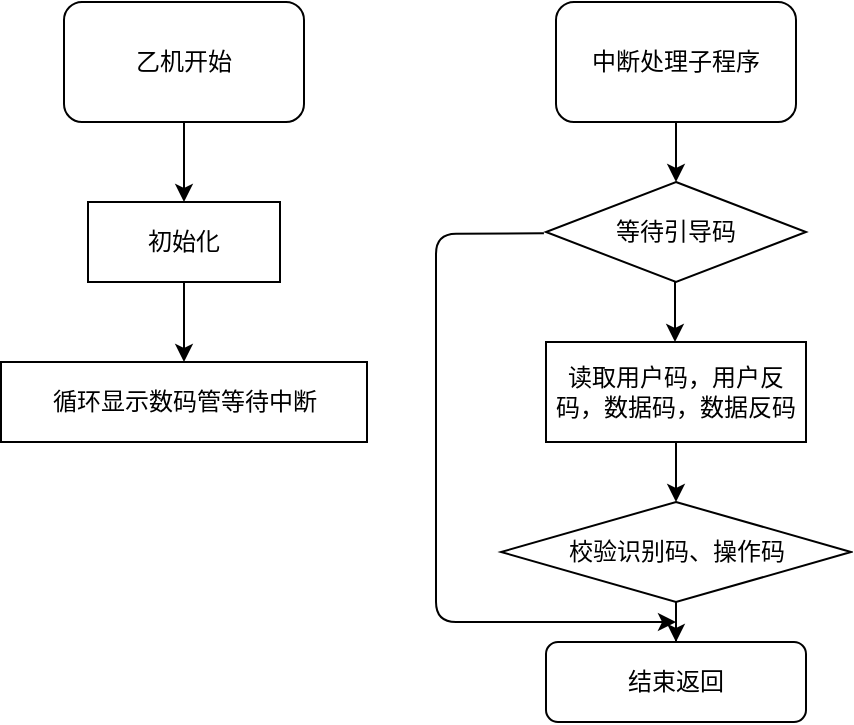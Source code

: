 <mxfile version="14.1.8" type="github">
  <diagram id="nGzYtU2YEDyPT4GWDPSB" name="Page-1">
    <mxGraphModel dx="723" dy="407" grid="1" gridSize="10" guides="1" tooltips="1" connect="1" arrows="1" fold="1" page="1" pageScale="1" pageWidth="827" pageHeight="1169" math="0" shadow="0">
      <root>
        <mxCell id="0" />
        <mxCell id="1" parent="0" />
        <mxCell id="0gh823C0n64Mw0A1rbjR-7" value="" style="edgeStyle=orthogonalEdgeStyle;rounded=0;orthogonalLoop=1;jettySize=auto;html=1;" edge="1" parent="1" source="0gh823C0n64Mw0A1rbjR-3" target="0gh823C0n64Mw0A1rbjR-4">
          <mxGeometry relative="1" as="geometry" />
        </mxCell>
        <mxCell id="0gh823C0n64Mw0A1rbjR-3" value="乙机开始" style="rounded=1;whiteSpace=wrap;html=1;" vertex="1" parent="1">
          <mxGeometry x="354" y="20" width="120" height="60" as="geometry" />
        </mxCell>
        <mxCell id="0gh823C0n64Mw0A1rbjR-9" value="" style="edgeStyle=orthogonalEdgeStyle;rounded=0;orthogonalLoop=1;jettySize=auto;html=1;" edge="1" parent="1" source="0gh823C0n64Mw0A1rbjR-4" target="0gh823C0n64Mw0A1rbjR-8">
          <mxGeometry relative="1" as="geometry" />
        </mxCell>
        <mxCell id="0gh823C0n64Mw0A1rbjR-4" value="初始化" style="rounded=0;whiteSpace=wrap;html=1;" vertex="1" parent="1">
          <mxGeometry x="366" y="120" width="96" height="40" as="geometry" />
        </mxCell>
        <mxCell id="0gh823C0n64Mw0A1rbjR-8" value="循环显示数码管等待中断" style="rounded=0;whiteSpace=wrap;html=1;" vertex="1" parent="1">
          <mxGeometry x="322.5" y="200" width="183" height="40" as="geometry" />
        </mxCell>
        <mxCell id="0gh823C0n64Mw0A1rbjR-23" value="" style="edgeStyle=orthogonalEdgeStyle;rounded=0;orthogonalLoop=1;jettySize=auto;html=1;entryX=0.5;entryY=0;entryDx=0;entryDy=0;" edge="1" parent="1" source="0gh823C0n64Mw0A1rbjR-17" target="0gh823C0n64Mw0A1rbjR-29">
          <mxGeometry relative="1" as="geometry">
            <mxPoint x="660" y="120" as="targetPoint" />
            <Array as="points" />
          </mxGeometry>
        </mxCell>
        <mxCell id="0gh823C0n64Mw0A1rbjR-17" value="中断处理子程序" style="rounded=1;whiteSpace=wrap;html=1;" vertex="1" parent="1">
          <mxGeometry x="600" y="20" width="120" height="60" as="geometry" />
        </mxCell>
        <mxCell id="0gh823C0n64Mw0A1rbjR-36" value="" style="edgeStyle=orthogonalEdgeStyle;rounded=0;orthogonalLoop=1;jettySize=auto;html=1;" edge="1" parent="1" source="0gh823C0n64Mw0A1rbjR-28">
          <mxGeometry relative="1" as="geometry">
            <mxPoint x="660" y="270" as="targetPoint" />
          </mxGeometry>
        </mxCell>
        <mxCell id="0gh823C0n64Mw0A1rbjR-28" value="读取用户码，用户反码，数据码，数据反码" style="rounded=0;whiteSpace=wrap;html=1;" vertex="1" parent="1">
          <mxGeometry x="595" y="190" width="130" height="50" as="geometry" />
        </mxCell>
        <mxCell id="0gh823C0n64Mw0A1rbjR-29" value="等待引导码" style="rhombus;whiteSpace=wrap;html=1;" vertex="1" parent="1">
          <mxGeometry x="595" y="110" width="130" height="50" as="geometry" />
        </mxCell>
        <mxCell id="0gh823C0n64Mw0A1rbjR-31" value="" style="endArrow=classic;html=1;" edge="1" parent="1">
          <mxGeometry width="50" height="50" relative="1" as="geometry">
            <mxPoint x="659.5" y="160" as="sourcePoint" />
            <mxPoint x="660" y="190" as="targetPoint" />
            <Array as="points">
              <mxPoint x="659.5" y="190" />
            </Array>
          </mxGeometry>
        </mxCell>
        <mxCell id="0gh823C0n64Mw0A1rbjR-40" value="" style="edgeStyle=orthogonalEdgeStyle;rounded=0;orthogonalLoop=1;jettySize=auto;html=1;" edge="1" parent="1" source="0gh823C0n64Mw0A1rbjR-37" target="0gh823C0n64Mw0A1rbjR-39">
          <mxGeometry relative="1" as="geometry" />
        </mxCell>
        <mxCell id="0gh823C0n64Mw0A1rbjR-37" value="校验识别码、操作码" style="rhombus;whiteSpace=wrap;html=1;rounded=0;" vertex="1" parent="1">
          <mxGeometry x="572.5" y="270" width="175" height="50" as="geometry" />
        </mxCell>
        <mxCell id="0gh823C0n64Mw0A1rbjR-39" value="结束返回" style="rounded=1;whiteSpace=wrap;html=1;" vertex="1" parent="1">
          <mxGeometry x="595" y="340" width="130" height="40" as="geometry" />
        </mxCell>
        <mxCell id="0gh823C0n64Mw0A1rbjR-41" value="" style="endArrow=classic;html=1;exitX=-0.008;exitY=0.512;exitDx=0;exitDy=0;exitPerimeter=0;" edge="1" parent="1" source="0gh823C0n64Mw0A1rbjR-29">
          <mxGeometry width="50" height="50" relative="1" as="geometry">
            <mxPoint x="510" y="130" as="sourcePoint" />
            <mxPoint x="660" y="330" as="targetPoint" />
            <Array as="points">
              <mxPoint x="540" y="136" />
              <mxPoint x="540" y="230" />
              <mxPoint x="540" y="330" />
            </Array>
          </mxGeometry>
        </mxCell>
      </root>
    </mxGraphModel>
  </diagram>
</mxfile>
